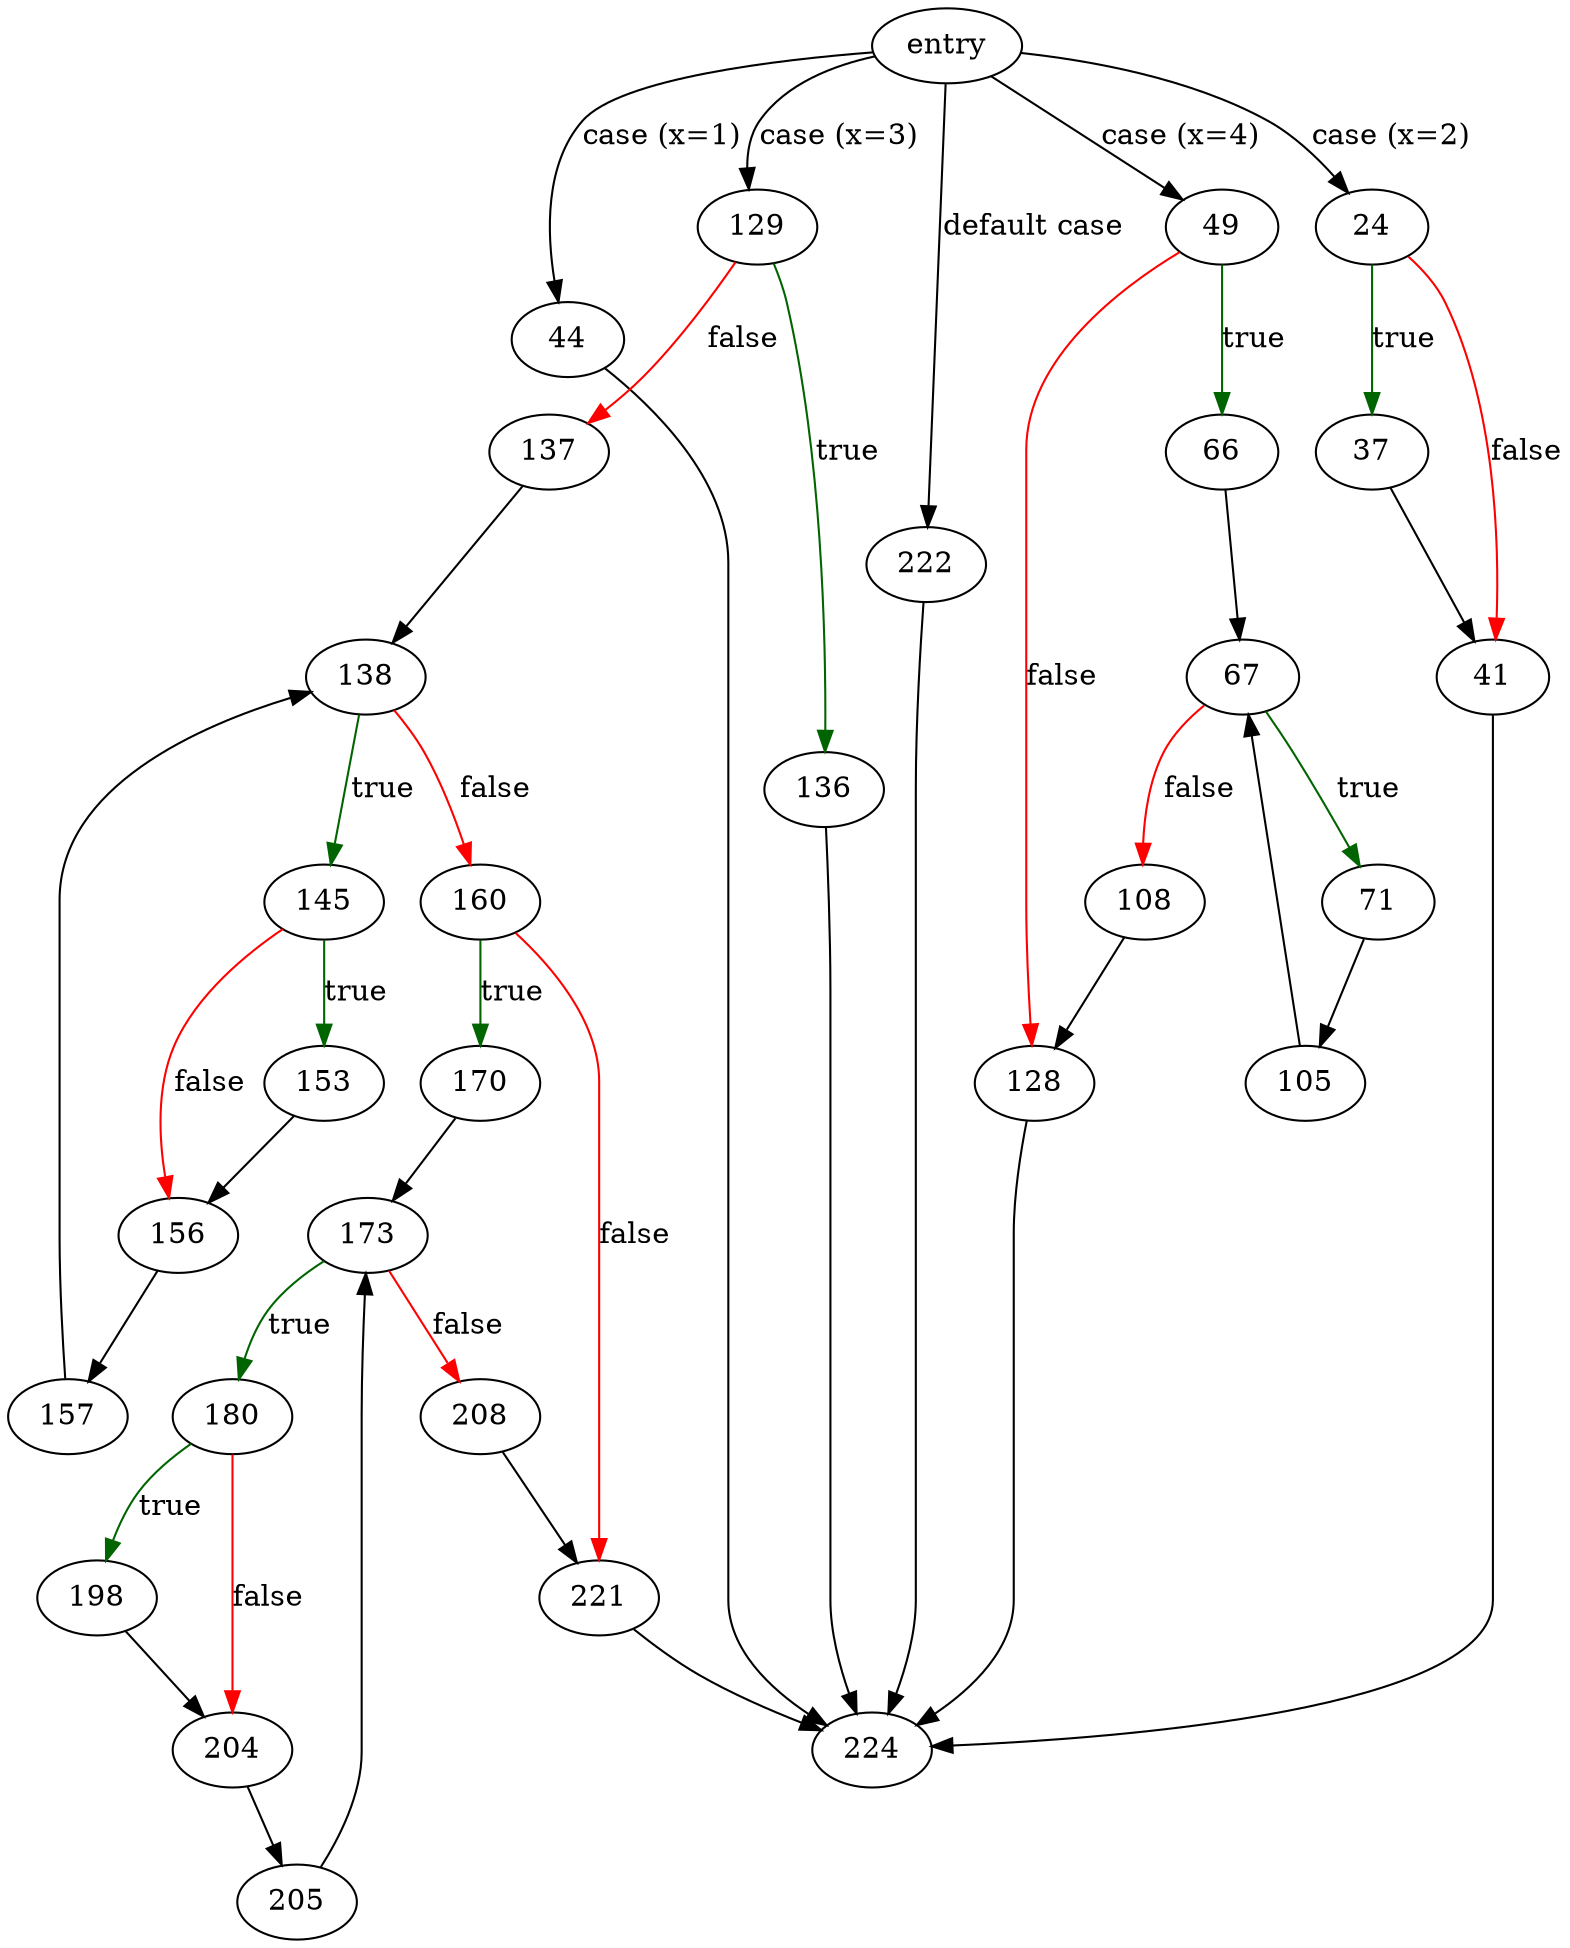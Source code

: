 digraph "quoteFunc" {
	// Node definitions.
	3 [label=entry];
	24;
	37;
	41;
	44;
	49;
	66;
	67;
	71;
	105;
	108;
	128;
	129;
	136;
	137;
	138;
	145;
	153;
	156;
	157;
	160;
	170;
	173;
	180;
	198;
	204;
	205;
	208;
	221;
	222;
	224;

	// Edge definitions.
	3 -> 24 [label="case (x=2)"];
	3 -> 44 [label="case (x=1)"];
	3 -> 49 [label="case (x=4)"];
	3 -> 129 [label="case (x=3)"];
	3 -> 222 [label="default case"];
	24 -> 37 [
		color=darkgreen
		label=true
	];
	24 -> 41 [
		color=red
		label=false
	];
	37 -> 41;
	41 -> 224;
	44 -> 224;
	49 -> 66 [
		color=darkgreen
		label=true
	];
	49 -> 128 [
		color=red
		label=false
	];
	66 -> 67;
	67 -> 71 [
		color=darkgreen
		label=true
	];
	67 -> 108 [
		color=red
		label=false
	];
	71 -> 105;
	105 -> 67;
	108 -> 128;
	128 -> 224;
	129 -> 136 [
		color=darkgreen
		label=true
	];
	129 -> 137 [
		color=red
		label=false
	];
	136 -> 224;
	137 -> 138;
	138 -> 145 [
		color=darkgreen
		label=true
	];
	138 -> 160 [
		color=red
		label=false
	];
	145 -> 153 [
		color=darkgreen
		label=true
	];
	145 -> 156 [
		color=red
		label=false
	];
	153 -> 156;
	156 -> 157;
	157 -> 138;
	160 -> 170 [
		color=darkgreen
		label=true
	];
	160 -> 221 [
		color=red
		label=false
	];
	170 -> 173;
	173 -> 180 [
		color=darkgreen
		label=true
	];
	173 -> 208 [
		color=red
		label=false
	];
	180 -> 198 [
		color=darkgreen
		label=true
	];
	180 -> 204 [
		color=red
		label=false
	];
	198 -> 204;
	204 -> 205;
	205 -> 173;
	208 -> 221;
	221 -> 224;
	222 -> 224;
}